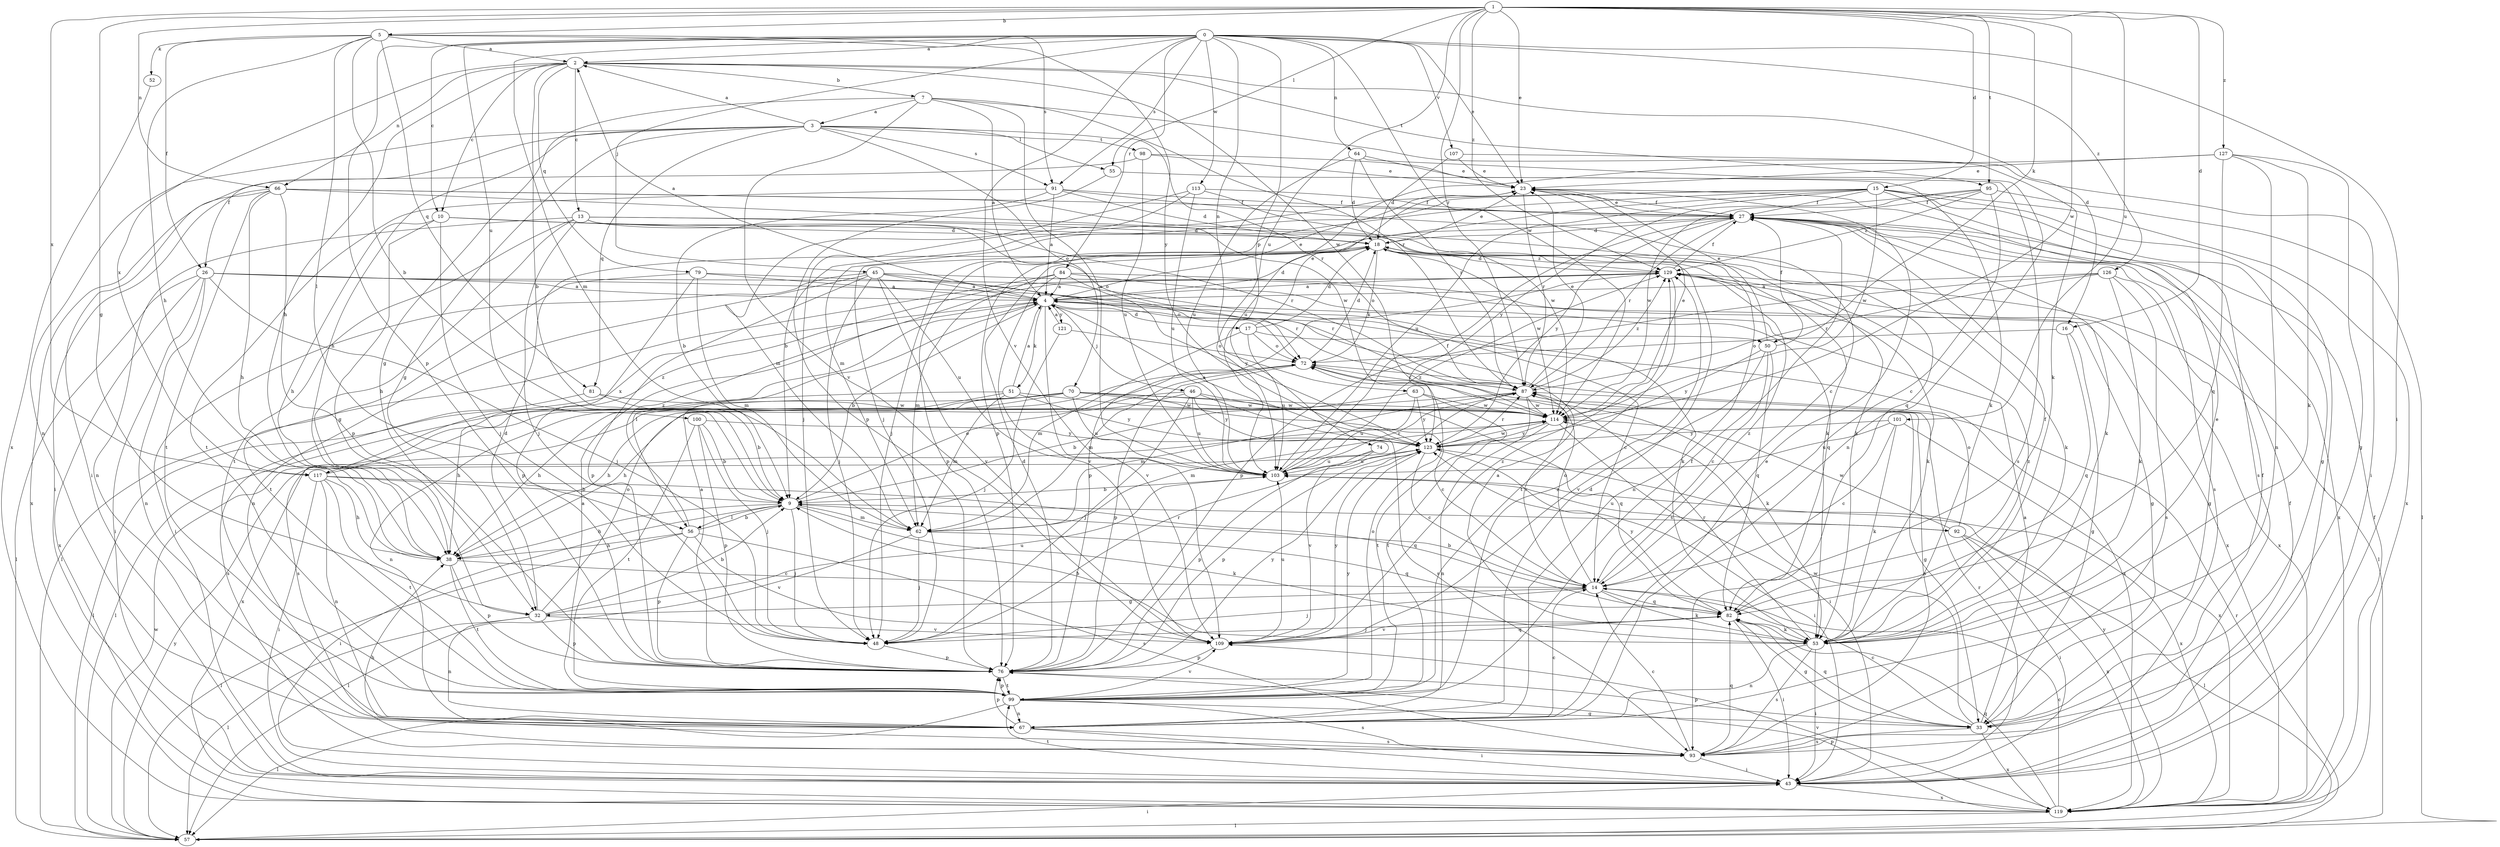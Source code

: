 strict digraph  {
0;
1;
2;
3;
4;
5;
7;
9;
10;
13;
14;
15;
16;
17;
18;
23;
26;
27;
32;
33;
38;
43;
45;
46;
48;
50;
51;
52;
53;
55;
56;
57;
62;
63;
64;
66;
67;
70;
72;
74;
76;
79;
81;
82;
84;
87;
91;
92;
93;
95;
98;
99;
100;
101;
103;
107;
109;
113;
114;
117;
119;
121;
123;
126;
127;
129;
0 -> 2  [label=a];
0 -> 10  [label=c];
0 -> 23  [label=e];
0 -> 43  [label=i];
0 -> 45  [label=j];
0 -> 62  [label=m];
0 -> 63  [label=n];
0 -> 64  [label=n];
0 -> 74  [label=p];
0 -> 76  [label=p];
0 -> 84  [label=r];
0 -> 91  [label=s];
0 -> 100  [label=u];
0 -> 107  [label=v];
0 -> 109  [label=v];
0 -> 113  [label=w];
0 -> 114  [label=w];
0 -> 126  [label=z];
1 -> 5  [label=b];
1 -> 15  [label=d];
1 -> 16  [label=d];
1 -> 23  [label=e];
1 -> 32  [label=g];
1 -> 50  [label=k];
1 -> 55  [label=l];
1 -> 66  [label=n];
1 -> 87  [label=r];
1 -> 95  [label=t];
1 -> 101  [label=u];
1 -> 103  [label=u];
1 -> 114  [label=w];
1 -> 117  [label=x];
1 -> 127  [label=z];
1 -> 129  [label=z];
2 -> 7  [label=b];
2 -> 9  [label=b];
2 -> 10  [label=c];
2 -> 13  [label=c];
2 -> 16  [label=d];
2 -> 38  [label=h];
2 -> 66  [label=n];
2 -> 79  [label=q];
2 -> 95  [label=t];
2 -> 114  [label=w];
2 -> 117  [label=x];
3 -> 2  [label=a];
3 -> 26  [label=f];
3 -> 32  [label=g];
3 -> 38  [label=h];
3 -> 55  [label=l];
3 -> 67  [label=n];
3 -> 70  [label=o];
3 -> 81  [label=q];
3 -> 87  [label=r];
3 -> 91  [label=s];
3 -> 98  [label=t];
4 -> 2  [label=a];
4 -> 9  [label=b];
4 -> 14  [label=c];
4 -> 17  [label=d];
4 -> 18  [label=d];
4 -> 23  [label=e];
4 -> 46  [label=j];
4 -> 50  [label=k];
4 -> 51  [label=k];
4 -> 56  [label=l];
4 -> 109  [label=v];
4 -> 117  [label=x];
4 -> 121  [label=y];
5 -> 2  [label=a];
5 -> 9  [label=b];
5 -> 26  [label=f];
5 -> 38  [label=h];
5 -> 52  [label=k];
5 -> 56  [label=l];
5 -> 81  [label=q];
5 -> 91  [label=s];
5 -> 123  [label=y];
7 -> 3  [label=a];
7 -> 4  [label=a];
7 -> 32  [label=g];
7 -> 53  [label=k];
7 -> 87  [label=r];
7 -> 103  [label=u];
7 -> 109  [label=v];
9 -> 38  [label=h];
9 -> 43  [label=i];
9 -> 48  [label=j];
9 -> 53  [label=k];
9 -> 56  [label=l];
9 -> 62  [label=m];
9 -> 72  [label=o];
9 -> 92  [label=s];
10 -> 18  [label=d];
10 -> 32  [label=g];
10 -> 38  [label=h];
10 -> 48  [label=j];
10 -> 53  [label=k];
13 -> 18  [label=d];
13 -> 38  [label=h];
13 -> 48  [label=j];
13 -> 53  [label=k];
13 -> 67  [label=n];
13 -> 72  [label=o];
13 -> 87  [label=r];
13 -> 99  [label=t];
14 -> 9  [label=b];
14 -> 32  [label=g];
14 -> 48  [label=j];
14 -> 53  [label=k];
14 -> 72  [label=o];
14 -> 82  [label=q];
14 -> 87  [label=r];
14 -> 129  [label=z];
15 -> 9  [label=b];
15 -> 27  [label=f];
15 -> 33  [label=g];
15 -> 43  [label=i];
15 -> 48  [label=j];
15 -> 62  [label=m];
15 -> 76  [label=p];
15 -> 93  [label=s];
15 -> 103  [label=u];
15 -> 114  [label=w];
15 -> 119  [label=x];
16 -> 33  [label=g];
16 -> 72  [label=o];
16 -> 82  [label=q];
17 -> 18  [label=d];
17 -> 23  [label=e];
17 -> 62  [label=m];
17 -> 72  [label=o];
17 -> 103  [label=u];
17 -> 119  [label=x];
18 -> 23  [label=e];
18 -> 53  [label=k];
18 -> 67  [label=n];
18 -> 72  [label=o];
18 -> 76  [label=p];
18 -> 114  [label=w];
18 -> 129  [label=z];
23 -> 27  [label=f];
23 -> 87  [label=r];
26 -> 4  [label=a];
26 -> 43  [label=i];
26 -> 48  [label=j];
26 -> 53  [label=k];
26 -> 57  [label=l];
26 -> 67  [label=n];
26 -> 87  [label=r];
26 -> 119  [label=x];
27 -> 18  [label=d];
27 -> 23  [label=e];
27 -> 48  [label=j];
27 -> 53  [label=k];
27 -> 87  [label=r];
27 -> 93  [label=s];
27 -> 119  [label=x];
27 -> 123  [label=y];
32 -> 9  [label=b];
32 -> 18  [label=d];
32 -> 57  [label=l];
32 -> 67  [label=n];
32 -> 72  [label=o];
32 -> 76  [label=p];
32 -> 103  [label=u];
32 -> 109  [label=v];
33 -> 4  [label=a];
33 -> 14  [label=c];
33 -> 27  [label=f];
33 -> 76  [label=p];
33 -> 82  [label=q];
33 -> 93  [label=s];
33 -> 114  [label=w];
33 -> 119  [label=x];
38 -> 14  [label=c];
38 -> 76  [label=p];
38 -> 99  [label=t];
43 -> 27  [label=f];
43 -> 87  [label=r];
43 -> 99  [label=t];
43 -> 119  [label=x];
45 -> 4  [label=a];
45 -> 33  [label=g];
45 -> 43  [label=i];
45 -> 48  [label=j];
45 -> 67  [label=n];
45 -> 72  [label=o];
45 -> 76  [label=p];
45 -> 103  [label=u];
45 -> 109  [label=v];
46 -> 38  [label=h];
46 -> 48  [label=j];
46 -> 93  [label=s];
46 -> 103  [label=u];
46 -> 114  [label=w];
46 -> 119  [label=x];
46 -> 123  [label=y];
48 -> 76  [label=p];
48 -> 87  [label=r];
50 -> 14  [label=c];
50 -> 23  [label=e];
50 -> 27  [label=f];
50 -> 82  [label=q];
50 -> 109  [label=v];
50 -> 123  [label=y];
51 -> 4  [label=a];
51 -> 38  [label=h];
51 -> 57  [label=l];
51 -> 62  [label=m];
51 -> 114  [label=w];
51 -> 123  [label=y];
52 -> 119  [label=x];
53 -> 4  [label=a];
53 -> 9  [label=b];
53 -> 23  [label=e];
53 -> 43  [label=i];
53 -> 67  [label=n];
53 -> 87  [label=r];
53 -> 93  [label=s];
53 -> 129  [label=z];
55 -> 53  [label=k];
55 -> 76  [label=p];
56 -> 9  [label=b];
56 -> 38  [label=h];
56 -> 57  [label=l];
56 -> 76  [label=p];
56 -> 93  [label=s];
56 -> 109  [label=v];
56 -> 129  [label=z];
57 -> 43  [label=i];
57 -> 87  [label=r];
57 -> 114  [label=w];
57 -> 123  [label=y];
62 -> 48  [label=j];
62 -> 57  [label=l];
62 -> 82  [label=q];
63 -> 9  [label=b];
63 -> 99  [label=t];
63 -> 103  [label=u];
63 -> 114  [label=w];
63 -> 123  [label=y];
64 -> 18  [label=d];
64 -> 23  [label=e];
64 -> 67  [label=n];
64 -> 87  [label=r];
64 -> 103  [label=u];
66 -> 27  [label=f];
66 -> 38  [label=h];
66 -> 43  [label=i];
66 -> 76  [label=p];
66 -> 82  [label=q];
66 -> 99  [label=t];
66 -> 114  [label=w];
66 -> 119  [label=x];
67 -> 14  [label=c];
67 -> 18  [label=d];
67 -> 23  [label=e];
67 -> 43  [label=i];
67 -> 76  [label=p];
67 -> 93  [label=s];
70 -> 14  [label=c];
70 -> 33  [label=g];
70 -> 38  [label=h];
70 -> 57  [label=l];
70 -> 67  [label=n];
70 -> 82  [label=q];
70 -> 93  [label=s];
70 -> 103  [label=u];
70 -> 114  [label=w];
72 -> 18  [label=d];
72 -> 53  [label=k];
72 -> 62  [label=m];
72 -> 76  [label=p];
72 -> 87  [label=r];
74 -> 76  [label=p];
74 -> 103  [label=u];
74 -> 109  [label=v];
76 -> 4  [label=a];
76 -> 18  [label=d];
76 -> 99  [label=t];
76 -> 123  [label=y];
79 -> 4  [label=a];
79 -> 62  [label=m];
79 -> 76  [label=p];
79 -> 87  [label=r];
79 -> 99  [label=t];
81 -> 9  [label=b];
81 -> 93  [label=s];
81 -> 114  [label=w];
82 -> 27  [label=f];
82 -> 33  [label=g];
82 -> 43  [label=i];
82 -> 48  [label=j];
82 -> 53  [label=k];
82 -> 109  [label=v];
82 -> 123  [label=y];
84 -> 4  [label=a];
84 -> 57  [label=l];
84 -> 62  [label=m];
84 -> 82  [label=q];
84 -> 109  [label=v];
84 -> 119  [label=x];
84 -> 123  [label=y];
87 -> 23  [label=e];
87 -> 38  [label=h];
87 -> 62  [label=m];
87 -> 93  [label=s];
87 -> 99  [label=t];
87 -> 114  [label=w];
87 -> 129  [label=z];
91 -> 4  [label=a];
91 -> 9  [label=b];
91 -> 14  [label=c];
91 -> 18  [label=d];
91 -> 27  [label=f];
91 -> 99  [label=t];
92 -> 43  [label=i];
92 -> 57  [label=l];
92 -> 72  [label=o];
92 -> 103  [label=u];
92 -> 114  [label=w];
92 -> 119  [label=x];
93 -> 14  [label=c];
93 -> 38  [label=h];
93 -> 43  [label=i];
93 -> 82  [label=q];
95 -> 14  [label=c];
95 -> 27  [label=f];
95 -> 57  [label=l];
95 -> 114  [label=w];
95 -> 123  [label=y];
95 -> 129  [label=z];
98 -> 23  [label=e];
98 -> 43  [label=i];
98 -> 93  [label=s];
98 -> 103  [label=u];
99 -> 4  [label=a];
99 -> 27  [label=f];
99 -> 33  [label=g];
99 -> 57  [label=l];
99 -> 67  [label=n];
99 -> 72  [label=o];
99 -> 76  [label=p];
99 -> 93  [label=s];
99 -> 109  [label=v];
99 -> 123  [label=y];
99 -> 129  [label=z];
100 -> 9  [label=b];
100 -> 48  [label=j];
100 -> 76  [label=p];
100 -> 99  [label=t];
100 -> 123  [label=y];
101 -> 14  [label=c];
101 -> 53  [label=k];
101 -> 103  [label=u];
101 -> 119  [label=x];
101 -> 123  [label=y];
103 -> 9  [label=b];
103 -> 27  [label=f];
103 -> 87  [label=r];
103 -> 119  [label=x];
103 -> 129  [label=z];
107 -> 18  [label=d];
107 -> 23  [label=e];
107 -> 43  [label=i];
109 -> 76  [label=p];
109 -> 82  [label=q];
109 -> 103  [label=u];
109 -> 123  [label=y];
109 -> 129  [label=z];
113 -> 27  [label=f];
113 -> 48  [label=j];
113 -> 62  [label=m];
113 -> 103  [label=u];
113 -> 114  [label=w];
114 -> 23  [label=e];
114 -> 43  [label=i];
114 -> 62  [label=m];
114 -> 67  [label=n];
114 -> 123  [label=y];
117 -> 9  [label=b];
117 -> 38  [label=h];
117 -> 43  [label=i];
117 -> 67  [label=n];
117 -> 82  [label=q];
117 -> 99  [label=t];
117 -> 129  [label=z];
119 -> 14  [label=c];
119 -> 27  [label=f];
119 -> 57  [label=l];
119 -> 76  [label=p];
119 -> 82  [label=q];
119 -> 109  [label=v];
119 -> 123  [label=y];
121 -> 4  [label=a];
121 -> 48  [label=j];
121 -> 72  [label=o];
123 -> 4  [label=a];
123 -> 14  [label=c];
123 -> 43  [label=i];
123 -> 76  [label=p];
123 -> 87  [label=r];
123 -> 103  [label=u];
123 -> 114  [label=w];
126 -> 4  [label=a];
126 -> 33  [label=g];
126 -> 53  [label=k];
126 -> 76  [label=p];
126 -> 87  [label=r];
126 -> 93  [label=s];
127 -> 23  [label=e];
127 -> 33  [label=g];
127 -> 53  [label=k];
127 -> 67  [label=n];
127 -> 82  [label=q];
127 -> 103  [label=u];
129 -> 4  [label=a];
129 -> 18  [label=d];
129 -> 27  [label=f];
129 -> 53  [label=k];
129 -> 57  [label=l];
129 -> 76  [label=p];
129 -> 99  [label=t];
129 -> 119  [label=x];
}
